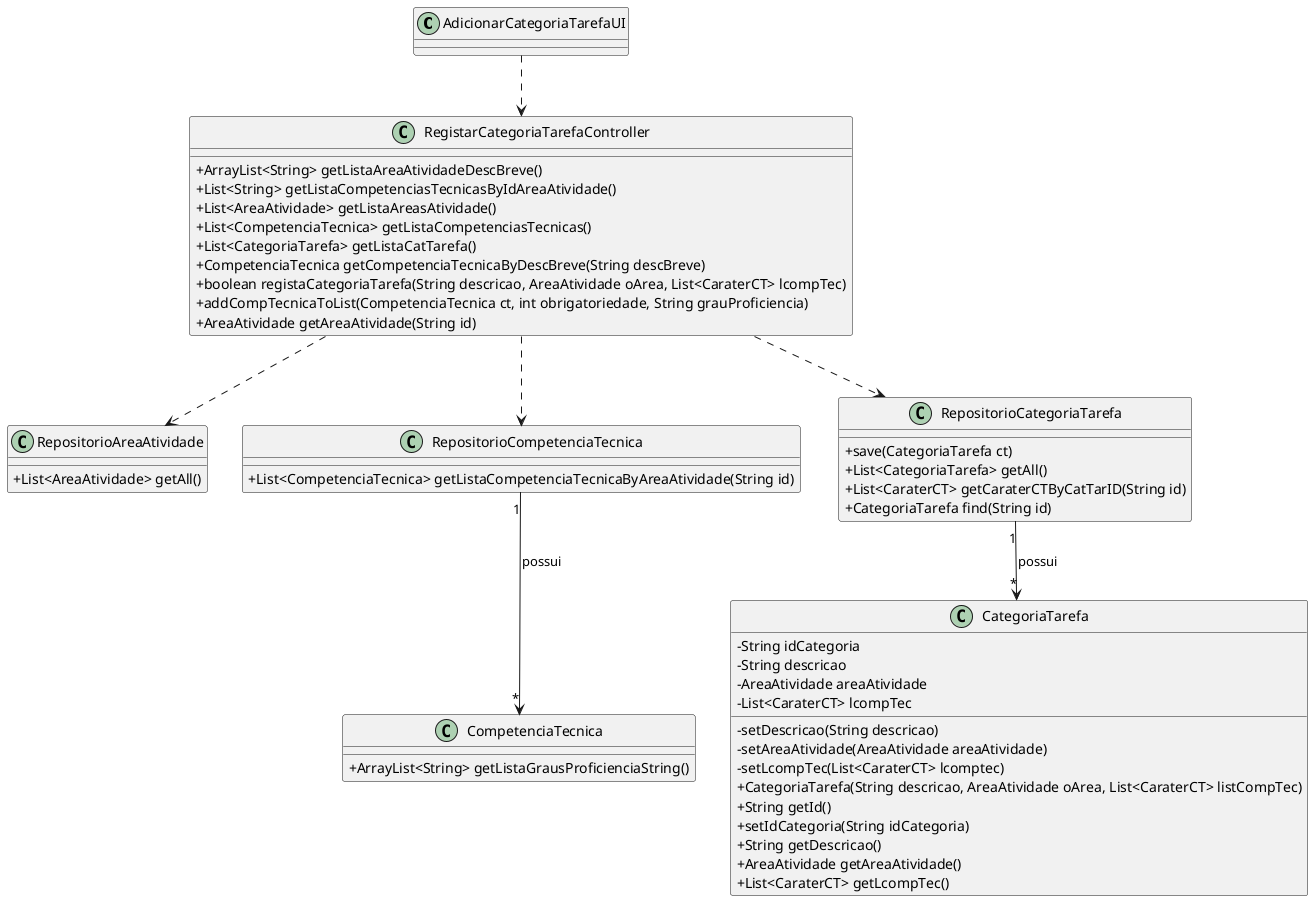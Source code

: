 @startuml
skinparam classAttributeIconSize 0

class AdicionarCategoriaTarefaUI {
}

class RegistarCategoriaTarefaController {
  +ArrayList<String> getListaAreaAtividadeDescBreve()
  +List<String> getListaCompetenciasTecnicasByIdAreaAtividade()
  +List<AreaAtividade> getListaAreasAtividade()
  +List<CompetenciaTecnica> getListaCompetenciasTecnicas()
  +List<CategoriaTarefa> getListaCatTarefa()
  +CompetenciaTecnica getCompetenciaTecnicaByDescBreve(String descBreve)
  +boolean registaCategoriaTarefa(String descricao, AreaAtividade oArea, List<CaraterCT> lcompTec)
  +addCompTecnicaToList(CompetenciaTecnica ct, int obrigatoriedade, String grauProficiencia)
  +AreaAtividade getAreaAtividade(String id)
}

class RepositorioAreaAtividade {
  +List<AreaAtividade> getAll()
}

class RepositorioCompetenciaTecnica {
  +List<CompetenciaTecnica> getListaCompetenciaTecnicaByAreaAtividade(String id)
}

class RepositorioCategoriaTarefa {
  +save(CategoriaTarefa ct)
  +List<CategoriaTarefa> getAll()
  +List<CaraterCT> getCaraterCTByCatTarID(String id)
  +CategoriaTarefa find(String id)
}

class CategoriaTarefa {
  -String idCategoria
  -String descricao
  -AreaAtividade areaAtividade
  -List<CaraterCT> lcompTec
  -setDescricao(String descricao)
  -setAreaAtividade(AreaAtividade areaAtividade)
  -setLcompTec(List<CaraterCT> lcomptec)
  +CategoriaTarefa(String descricao, AreaAtividade oArea, List<CaraterCT> listCompTec)
  +String getId()
  +setIdCategoria(String idCategoria)
  +String getDescricao()
  +AreaAtividade getAreaAtividade()
  +List<CaraterCT> getLcompTec()
  }

  class CompetenciaTecnica {
    +ArrayList<String> getListaGrausProficienciaString()
  }


AdicionarCategoriaTarefaUI ..> RegistarCategoriaTarefaController
RegistarCategoriaTarefaController ..> RepositorioAreaAtividade
RegistarCategoriaTarefaController ..> RepositorioCompetenciaTecnica
RepositorioCompetenciaTecnica "1" --> "*" CompetenciaTecnica : possui
RegistarCategoriaTarefaController ..> RepositorioCategoriaTarefa
RepositorioCategoriaTarefa "1" --> "*" CategoriaTarefa : possui

@enduml